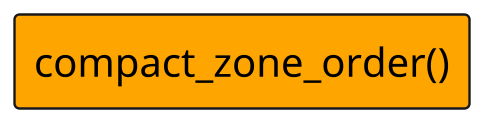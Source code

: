 @startuml
scale 2/1

skinparam Component {
    Style rectangle
    FontSize 20
    BorderThickness 1.2
    BackgroundColor Orange
}

[compact_zone_order()]
@enduml
